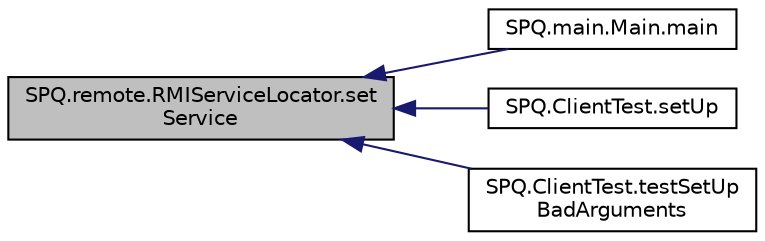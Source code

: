 digraph "SPQ.remote.RMIServiceLocator.setService"
{
  edge [fontname="Helvetica",fontsize="10",labelfontname="Helvetica",labelfontsize="10"];
  node [fontname="Helvetica",fontsize="10",shape=record];
  rankdir="LR";
  Node30 [label="SPQ.remote.RMIServiceLocator.set\lService",height=0.2,width=0.4,color="black", fillcolor="grey75", style="filled", fontcolor="black"];
  Node30 -> Node31 [dir="back",color="midnightblue",fontsize="10",style="solid",fontname="Helvetica"];
  Node31 [label="SPQ.main.Main.main",height=0.2,width=0.4,color="black", fillcolor="white", style="filled",URL="$class_s_p_q_1_1main_1_1_main.html#ac7d2350f6924287c711b7e2bf1c430fa"];
  Node30 -> Node32 [dir="back",color="midnightblue",fontsize="10",style="solid",fontname="Helvetica"];
  Node32 [label="SPQ.ClientTest.setUp",height=0.2,width=0.4,color="black", fillcolor="white", style="filled",URL="$class_s_p_q_1_1_client_test.html#abcdab9dbc12c8a65ebbfb96877e4d5a1"];
  Node30 -> Node33 [dir="back",color="midnightblue",fontsize="10",style="solid",fontname="Helvetica"];
  Node33 [label="SPQ.ClientTest.testSetUp\lBadArguments",height=0.2,width=0.4,color="black", fillcolor="white", style="filled",URL="$class_s_p_q_1_1_client_test.html#add97afff5978c2f1b8e950cc4942eda5"];
}
